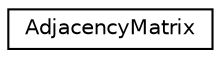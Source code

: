 digraph "Graphical Class Hierarchy"
{
 // LATEX_PDF_SIZE
  edge [fontname="Helvetica",fontsize="10",labelfontname="Helvetica",labelfontsize="10"];
  node [fontname="Helvetica",fontsize="10",shape=record];
  rankdir="LR";
  Node0 [label="AdjacencyMatrix",height=0.2,width=0.4,color="black", fillcolor="white", style="filled",URL="$class_adjacency_matrix.html",tooltip=" "];
}

